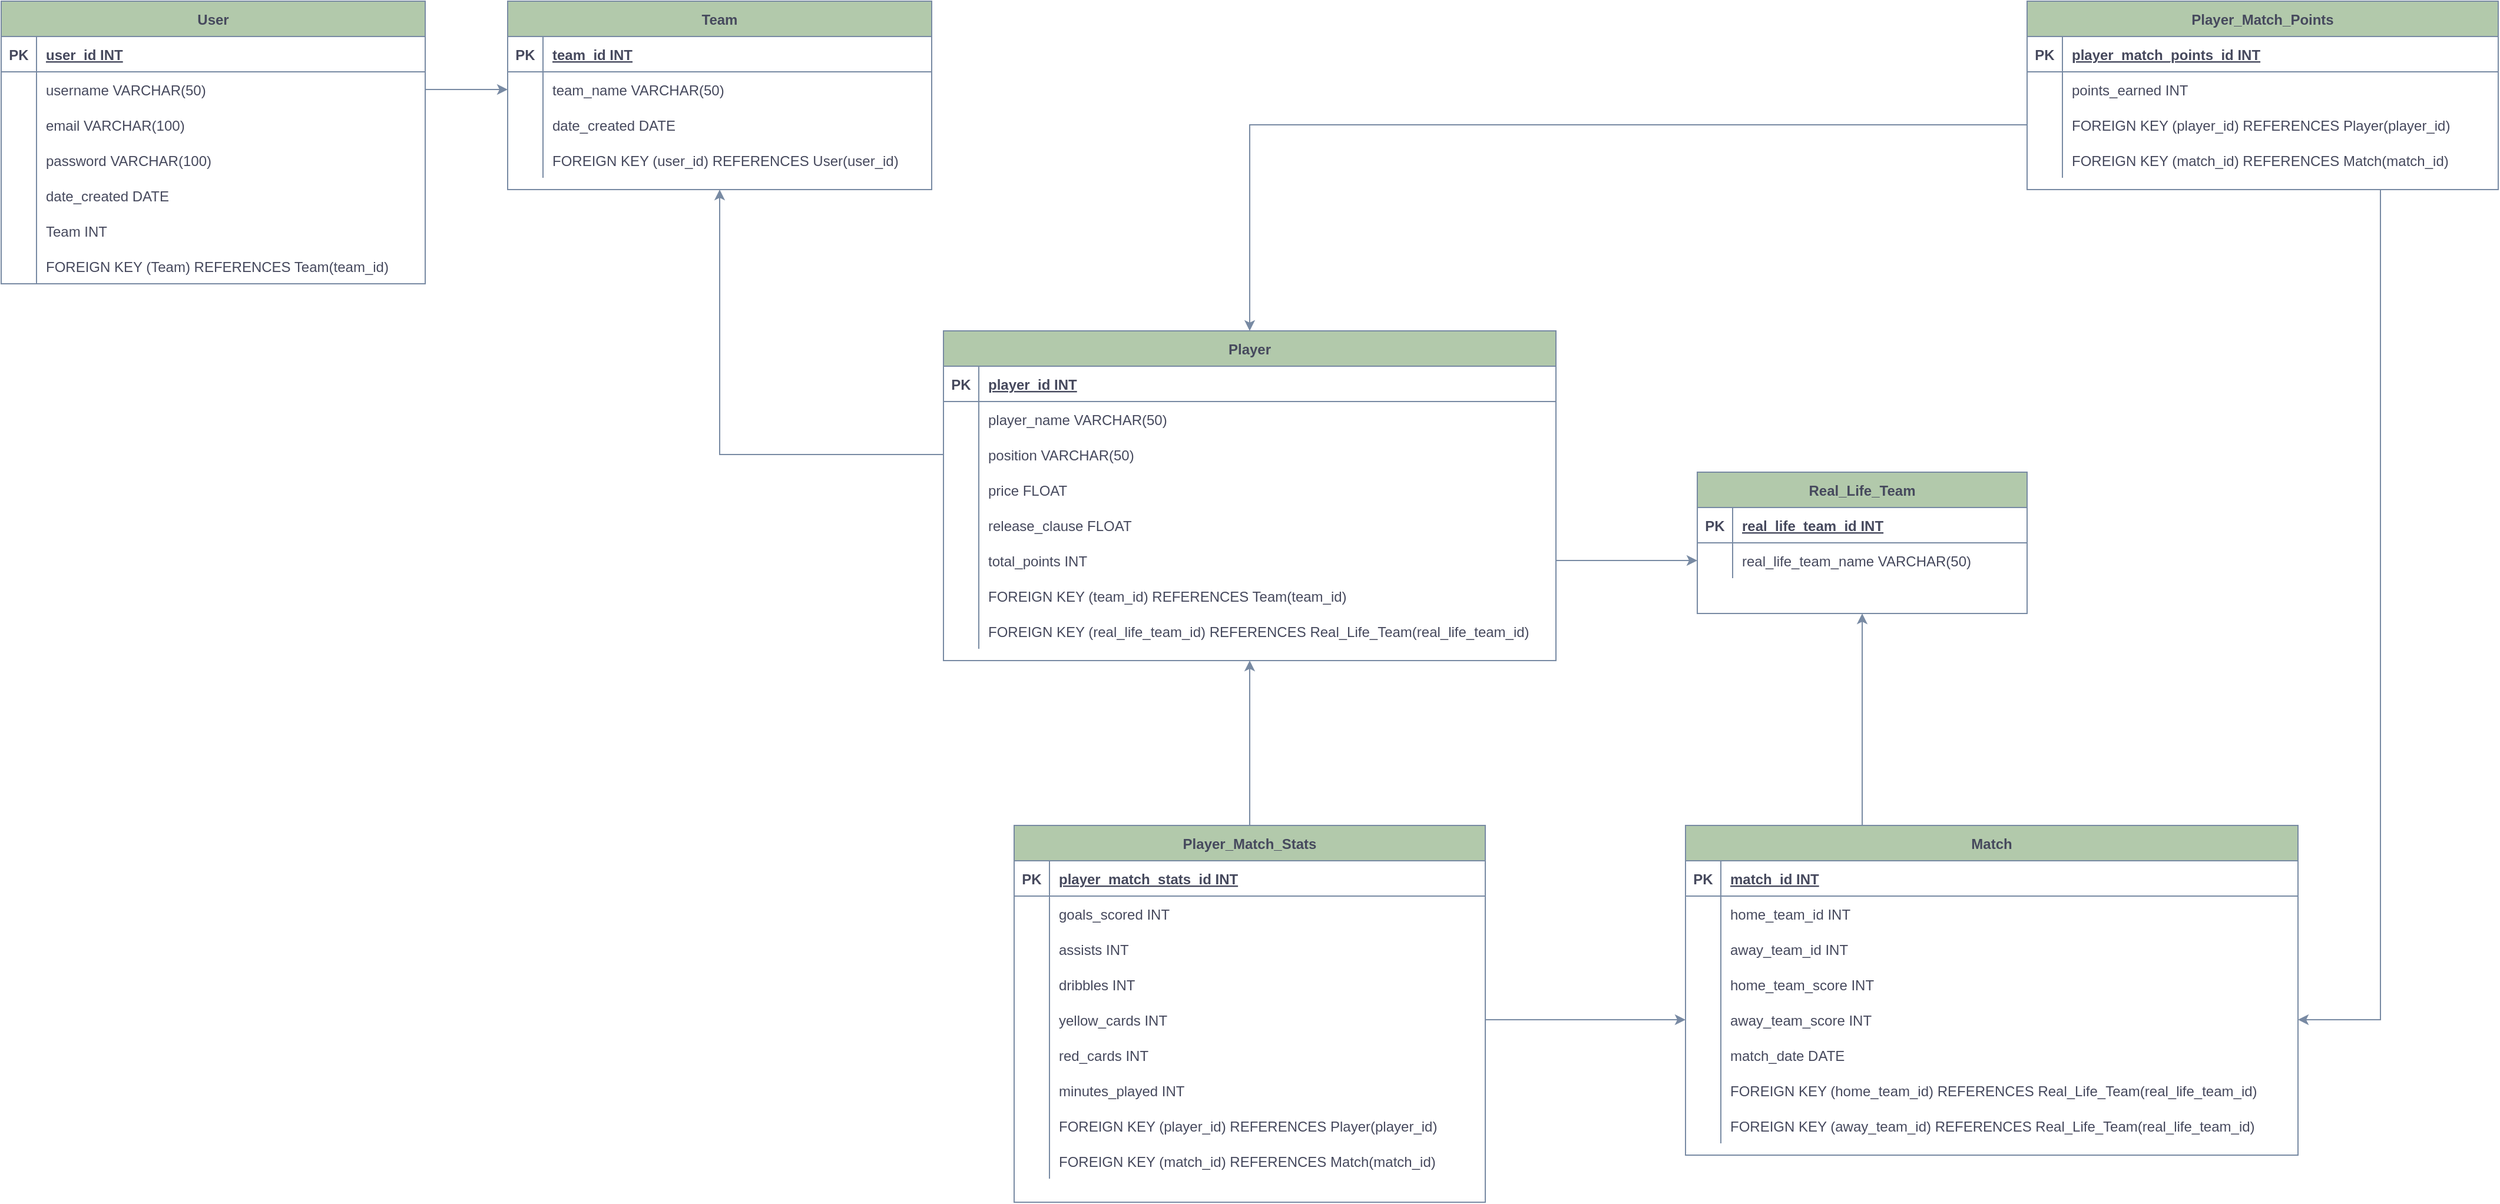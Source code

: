 <mxfile version="21.2.3" type="device">
  <diagram id="R2lEEEUBdFMjLlhIrx00" name="Page-1">
    <mxGraphModel dx="6187" dy="2387" grid="1" gridSize="10" guides="1" tooltips="1" connect="1" arrows="1" fold="1" page="1" pageScale="1" pageWidth="2500" pageHeight="1200" math="0" shadow="0" extFonts="Permanent Marker^https://fonts.googleapis.com/css?family=Permanent+Marker">
      <root>
        <mxCell id="0" />
        <mxCell id="1" parent="0" />
        <mxCell id="UjLsBfYunl3v5K6iACO2-1" value="User" style="shape=table;startSize=30;container=1;collapsible=1;childLayout=tableLayout;fixedRows=1;rowLines=0;fontStyle=1;align=center;resizeLast=1;labelBackgroundColor=none;fillColor=#B2C9AB;strokeColor=#788AA3;fontColor=#46495D;" vertex="1" parent="1">
          <mxGeometry x="-2440" y="80" width="360" height="240" as="geometry" />
        </mxCell>
        <mxCell id="UjLsBfYunl3v5K6iACO2-2" value="" style="shape=tableRow;horizontal=0;startSize=0;swimlaneHead=0;swimlaneBody=0;fillColor=none;collapsible=0;dropTarget=0;points=[[0,0.5],[1,0.5]];portConstraint=eastwest;strokeColor=#788AA3;top=0;left=0;right=0;bottom=1;labelBackgroundColor=none;fontColor=#46495D;" vertex="1" parent="UjLsBfYunl3v5K6iACO2-1">
          <mxGeometry y="30" width="360" height="30" as="geometry" />
        </mxCell>
        <mxCell id="UjLsBfYunl3v5K6iACO2-3" value="PK" style="shape=partialRectangle;overflow=hidden;connectable=0;fillColor=none;strokeColor=#788AA3;top=0;left=0;bottom=0;right=0;fontStyle=1;labelBackgroundColor=none;fontColor=#46495D;" vertex="1" parent="UjLsBfYunl3v5K6iACO2-2">
          <mxGeometry width="30" height="30" as="geometry">
            <mxRectangle width="30" height="30" as="alternateBounds" />
          </mxGeometry>
        </mxCell>
        <mxCell id="UjLsBfYunl3v5K6iACO2-4" value="user_id INT " style="shape=partialRectangle;overflow=hidden;connectable=0;fillColor=none;align=left;strokeColor=#788AA3;top=0;left=0;bottom=0;right=0;spacingLeft=6;fontStyle=5;labelBackgroundColor=none;fontColor=#46495D;" vertex="1" parent="UjLsBfYunl3v5K6iACO2-2">
          <mxGeometry x="30" width="330" height="30" as="geometry">
            <mxRectangle width="330" height="30" as="alternateBounds" />
          </mxGeometry>
        </mxCell>
        <mxCell id="UjLsBfYunl3v5K6iACO2-5" value="" style="shape=tableRow;horizontal=0;startSize=0;swimlaneHead=0;swimlaneBody=0;fillColor=none;collapsible=0;dropTarget=0;points=[[0,0.5],[1,0.5]];portConstraint=eastwest;strokeColor=#788AA3;top=0;left=0;right=0;bottom=0;labelBackgroundColor=none;fontColor=#46495D;" vertex="1" parent="UjLsBfYunl3v5K6iACO2-1">
          <mxGeometry y="60" width="360" height="30" as="geometry" />
        </mxCell>
        <mxCell id="UjLsBfYunl3v5K6iACO2-6" value="" style="shape=partialRectangle;overflow=hidden;connectable=0;fillColor=none;strokeColor=#788AA3;top=0;left=0;bottom=0;right=0;labelBackgroundColor=none;fontColor=#46495D;" vertex="1" parent="UjLsBfYunl3v5K6iACO2-5">
          <mxGeometry width="30" height="30" as="geometry">
            <mxRectangle width="30" height="30" as="alternateBounds" />
          </mxGeometry>
        </mxCell>
        <mxCell id="UjLsBfYunl3v5K6iACO2-7" value="username VARCHAR(50)" style="shape=partialRectangle;overflow=hidden;connectable=0;fillColor=none;align=left;strokeColor=#788AA3;top=0;left=0;bottom=0;right=0;spacingLeft=6;labelBackgroundColor=none;fontColor=#46495D;" vertex="1" parent="UjLsBfYunl3v5K6iACO2-5">
          <mxGeometry x="30" width="330" height="30" as="geometry">
            <mxRectangle width="330" height="30" as="alternateBounds" />
          </mxGeometry>
        </mxCell>
        <mxCell id="UjLsBfYunl3v5K6iACO2-8" value="" style="shape=tableRow;horizontal=0;startSize=0;swimlaneHead=0;swimlaneBody=0;fillColor=none;collapsible=0;dropTarget=0;points=[[0,0.5],[1,0.5]];portConstraint=eastwest;strokeColor=#788AA3;top=0;left=0;right=0;bottom=0;labelBackgroundColor=none;fontColor=#46495D;" vertex="1" parent="UjLsBfYunl3v5K6iACO2-1">
          <mxGeometry y="90" width="360" height="30" as="geometry" />
        </mxCell>
        <mxCell id="UjLsBfYunl3v5K6iACO2-9" value="" style="shape=partialRectangle;overflow=hidden;connectable=0;fillColor=none;strokeColor=#788AA3;top=0;left=0;bottom=0;right=0;labelBackgroundColor=none;fontColor=#46495D;" vertex="1" parent="UjLsBfYunl3v5K6iACO2-8">
          <mxGeometry width="30" height="30" as="geometry">
            <mxRectangle width="30" height="30" as="alternateBounds" />
          </mxGeometry>
        </mxCell>
        <mxCell id="UjLsBfYunl3v5K6iACO2-10" value="email VARCHAR(100)" style="shape=partialRectangle;overflow=hidden;connectable=0;fillColor=none;align=left;strokeColor=#788AA3;top=0;left=0;bottom=0;right=0;spacingLeft=6;labelBackgroundColor=none;fontColor=#46495D;" vertex="1" parent="UjLsBfYunl3v5K6iACO2-8">
          <mxGeometry x="30" width="330" height="30" as="geometry">
            <mxRectangle width="330" height="30" as="alternateBounds" />
          </mxGeometry>
        </mxCell>
        <mxCell id="UjLsBfYunl3v5K6iACO2-11" value="" style="shape=tableRow;horizontal=0;startSize=0;swimlaneHead=0;swimlaneBody=0;fillColor=none;collapsible=0;dropTarget=0;points=[[0,0.5],[1,0.5]];portConstraint=eastwest;strokeColor=#788AA3;top=0;left=0;right=0;bottom=0;labelBackgroundColor=none;fontColor=#46495D;" vertex="1" parent="UjLsBfYunl3v5K6iACO2-1">
          <mxGeometry y="120" width="360" height="30" as="geometry" />
        </mxCell>
        <mxCell id="UjLsBfYunl3v5K6iACO2-12" value="" style="shape=partialRectangle;overflow=hidden;connectable=0;fillColor=none;strokeColor=#788AA3;top=0;left=0;bottom=0;right=0;labelBackgroundColor=none;fontColor=#46495D;" vertex="1" parent="UjLsBfYunl3v5K6iACO2-11">
          <mxGeometry width="30" height="30" as="geometry">
            <mxRectangle width="30" height="30" as="alternateBounds" />
          </mxGeometry>
        </mxCell>
        <mxCell id="UjLsBfYunl3v5K6iACO2-13" value="password VARCHAR(100)" style="shape=partialRectangle;overflow=hidden;connectable=0;fillColor=none;align=left;strokeColor=#788AA3;top=0;left=0;bottom=0;right=0;spacingLeft=6;labelBackgroundColor=none;fontColor=#46495D;" vertex="1" parent="UjLsBfYunl3v5K6iACO2-11">
          <mxGeometry x="30" width="330" height="30" as="geometry">
            <mxRectangle width="330" height="30" as="alternateBounds" />
          </mxGeometry>
        </mxCell>
        <mxCell id="UjLsBfYunl3v5K6iACO2-14" value="" style="shape=tableRow;horizontal=0;startSize=0;swimlaneHead=0;swimlaneBody=0;fillColor=none;collapsible=0;dropTarget=0;points=[[0,0.5],[1,0.5]];portConstraint=eastwest;strokeColor=#788AA3;top=0;left=0;right=0;bottom=0;labelBackgroundColor=none;fontColor=#46495D;" vertex="1" parent="UjLsBfYunl3v5K6iACO2-1">
          <mxGeometry y="150" width="360" height="30" as="geometry" />
        </mxCell>
        <mxCell id="UjLsBfYunl3v5K6iACO2-15" value="" style="shape=partialRectangle;overflow=hidden;connectable=0;fillColor=none;strokeColor=#788AA3;top=0;left=0;bottom=0;right=0;labelBackgroundColor=none;fontColor=#46495D;" vertex="1" parent="UjLsBfYunl3v5K6iACO2-14">
          <mxGeometry width="30" height="30" as="geometry">
            <mxRectangle width="30" height="30" as="alternateBounds" />
          </mxGeometry>
        </mxCell>
        <mxCell id="UjLsBfYunl3v5K6iACO2-16" value="date_created DATE" style="shape=partialRectangle;overflow=hidden;connectable=0;fillColor=none;align=left;strokeColor=#788AA3;top=0;left=0;bottom=0;right=0;spacingLeft=6;labelBackgroundColor=none;fontColor=#46495D;" vertex="1" parent="UjLsBfYunl3v5K6iACO2-14">
          <mxGeometry x="30" width="330" height="30" as="geometry">
            <mxRectangle width="330" height="30" as="alternateBounds" />
          </mxGeometry>
        </mxCell>
        <mxCell id="UjLsBfYunl3v5K6iACO2-17" value="" style="shape=tableRow;horizontal=0;startSize=0;swimlaneHead=0;swimlaneBody=0;fillColor=none;collapsible=0;dropTarget=0;points=[[0,0.5],[1,0.5]];portConstraint=eastwest;strokeColor=#788AA3;top=0;left=0;right=0;bottom=0;labelBackgroundColor=none;fontColor=#46495D;" vertex="1" parent="UjLsBfYunl3v5K6iACO2-1">
          <mxGeometry y="180" width="360" height="30" as="geometry" />
        </mxCell>
        <mxCell id="UjLsBfYunl3v5K6iACO2-18" value="" style="shape=partialRectangle;overflow=hidden;connectable=0;fillColor=none;strokeColor=#788AA3;top=0;left=0;bottom=0;right=0;labelBackgroundColor=none;fontColor=#46495D;" vertex="1" parent="UjLsBfYunl3v5K6iACO2-17">
          <mxGeometry width="30" height="30" as="geometry">
            <mxRectangle width="30" height="30" as="alternateBounds" />
          </mxGeometry>
        </mxCell>
        <mxCell id="UjLsBfYunl3v5K6iACO2-19" value="Team INT" style="shape=partialRectangle;overflow=hidden;connectable=0;fillColor=none;align=left;strokeColor=#788AA3;top=0;left=0;bottom=0;right=0;spacingLeft=6;labelBackgroundColor=none;fontColor=#46495D;" vertex="1" parent="UjLsBfYunl3v5K6iACO2-17">
          <mxGeometry x="30" width="330" height="30" as="geometry">
            <mxRectangle width="330" height="30" as="alternateBounds" />
          </mxGeometry>
        </mxCell>
        <mxCell id="UjLsBfYunl3v5K6iACO2-20" value="" style="shape=tableRow;horizontal=0;startSize=0;swimlaneHead=0;swimlaneBody=0;fillColor=none;collapsible=0;dropTarget=0;points=[[0,0.5],[1,0.5]];portConstraint=eastwest;strokeColor=#788AA3;top=0;left=0;right=0;bottom=0;labelBackgroundColor=none;fontColor=#46495D;" vertex="1" parent="UjLsBfYunl3v5K6iACO2-1">
          <mxGeometry y="210" width="360" height="30" as="geometry" />
        </mxCell>
        <mxCell id="UjLsBfYunl3v5K6iACO2-21" value="" style="shape=partialRectangle;overflow=hidden;connectable=0;fillColor=none;strokeColor=#788AA3;top=0;left=0;bottom=0;right=0;labelBackgroundColor=none;fontColor=#46495D;" vertex="1" parent="UjLsBfYunl3v5K6iACO2-20">
          <mxGeometry width="30" height="30" as="geometry">
            <mxRectangle width="30" height="30" as="alternateBounds" />
          </mxGeometry>
        </mxCell>
        <mxCell id="UjLsBfYunl3v5K6iACO2-22" value="FOREIGN KEY (Team) REFERENCES Team(team_id)" style="shape=partialRectangle;overflow=hidden;connectable=0;fillColor=none;align=left;strokeColor=#788AA3;top=0;left=0;bottom=0;right=0;spacingLeft=6;labelBackgroundColor=none;fontColor=#46495D;" vertex="1" parent="UjLsBfYunl3v5K6iACO2-20">
          <mxGeometry x="30" width="330" height="30" as="geometry">
            <mxRectangle width="330" height="30" as="alternateBounds" />
          </mxGeometry>
        </mxCell>
        <mxCell id="UjLsBfYunl3v5K6iACO2-23" value="Team" style="shape=table;startSize=30;container=1;collapsible=1;childLayout=tableLayout;fixedRows=1;rowLines=0;fontStyle=1;align=center;resizeLast=1;labelBackgroundColor=none;fillColor=#B2C9AB;strokeColor=#788AA3;fontColor=#46495D;" vertex="1" parent="1">
          <mxGeometry x="-2010" y="80" width="360" height="160" as="geometry" />
        </mxCell>
        <mxCell id="UjLsBfYunl3v5K6iACO2-27" value="" style="shape=tableRow;horizontal=0;startSize=0;swimlaneHead=0;swimlaneBody=0;fillColor=none;collapsible=0;dropTarget=0;points=[[0,0.5],[1,0.5]];portConstraint=eastwest;strokeColor=#788AA3;top=0;left=0;right=0;bottom=1;labelBackgroundColor=none;fontColor=#46495D;" vertex="1" parent="UjLsBfYunl3v5K6iACO2-23">
          <mxGeometry y="30" width="360" height="30" as="geometry" />
        </mxCell>
        <mxCell id="UjLsBfYunl3v5K6iACO2-28" value="PK" style="shape=partialRectangle;overflow=hidden;connectable=0;fillColor=none;strokeColor=#788AA3;top=0;left=0;bottom=0;right=0;fontStyle=1;labelBackgroundColor=none;fontColor=#46495D;" vertex="1" parent="UjLsBfYunl3v5K6iACO2-27">
          <mxGeometry width="30" height="30" as="geometry">
            <mxRectangle width="30" height="30" as="alternateBounds" />
          </mxGeometry>
        </mxCell>
        <mxCell id="UjLsBfYunl3v5K6iACO2-29" value="team_id INT " style="shape=partialRectangle;overflow=hidden;connectable=0;fillColor=none;align=left;strokeColor=#788AA3;top=0;left=0;bottom=0;right=0;spacingLeft=6;fontStyle=5;labelBackgroundColor=none;fontColor=#46495D;" vertex="1" parent="UjLsBfYunl3v5K6iACO2-27">
          <mxGeometry x="30" width="330" height="30" as="geometry">
            <mxRectangle width="330" height="30" as="alternateBounds" />
          </mxGeometry>
        </mxCell>
        <mxCell id="UjLsBfYunl3v5K6iACO2-30" value="" style="shape=tableRow;horizontal=0;startSize=0;swimlaneHead=0;swimlaneBody=0;fillColor=none;collapsible=0;dropTarget=0;points=[[0,0.5],[1,0.5]];portConstraint=eastwest;strokeColor=#788AA3;top=0;left=0;right=0;bottom=0;labelBackgroundColor=none;fontColor=#46495D;" vertex="1" parent="UjLsBfYunl3v5K6iACO2-23">
          <mxGeometry y="60" width="360" height="30" as="geometry" />
        </mxCell>
        <mxCell id="UjLsBfYunl3v5K6iACO2-31" value="" style="shape=partialRectangle;overflow=hidden;connectable=0;fillColor=none;strokeColor=#788AA3;top=0;left=0;bottom=0;right=0;labelBackgroundColor=none;fontColor=#46495D;" vertex="1" parent="UjLsBfYunl3v5K6iACO2-30">
          <mxGeometry width="30" height="30" as="geometry">
            <mxRectangle width="30" height="30" as="alternateBounds" />
          </mxGeometry>
        </mxCell>
        <mxCell id="UjLsBfYunl3v5K6iACO2-32" value="team_name VARCHAR(50)" style="shape=partialRectangle;overflow=hidden;connectable=0;fillColor=none;align=left;strokeColor=#788AA3;top=0;left=0;bottom=0;right=0;spacingLeft=6;labelBackgroundColor=none;fontColor=#46495D;" vertex="1" parent="UjLsBfYunl3v5K6iACO2-30">
          <mxGeometry x="30" width="330" height="30" as="geometry">
            <mxRectangle width="330" height="30" as="alternateBounds" />
          </mxGeometry>
        </mxCell>
        <mxCell id="UjLsBfYunl3v5K6iACO2-33" value="" style="shape=tableRow;horizontal=0;startSize=0;swimlaneHead=0;swimlaneBody=0;fillColor=none;collapsible=0;dropTarget=0;points=[[0,0.5],[1,0.5]];portConstraint=eastwest;strokeColor=#788AA3;top=0;left=0;right=0;bottom=0;labelBackgroundColor=none;fontColor=#46495D;" vertex="1" parent="UjLsBfYunl3v5K6iACO2-23">
          <mxGeometry y="90" width="360" height="30" as="geometry" />
        </mxCell>
        <mxCell id="UjLsBfYunl3v5K6iACO2-34" value="" style="shape=partialRectangle;overflow=hidden;connectable=0;fillColor=none;strokeColor=#788AA3;top=0;left=0;bottom=0;right=0;labelBackgroundColor=none;fontColor=#46495D;" vertex="1" parent="UjLsBfYunl3v5K6iACO2-33">
          <mxGeometry width="30" height="30" as="geometry">
            <mxRectangle width="30" height="30" as="alternateBounds" />
          </mxGeometry>
        </mxCell>
        <mxCell id="UjLsBfYunl3v5K6iACO2-35" value="date_created DATE" style="shape=partialRectangle;overflow=hidden;connectable=0;fillColor=none;align=left;strokeColor=#788AA3;top=0;left=0;bottom=0;right=0;spacingLeft=6;labelBackgroundColor=none;fontColor=#46495D;" vertex="1" parent="UjLsBfYunl3v5K6iACO2-33">
          <mxGeometry x="30" width="330" height="30" as="geometry">
            <mxRectangle width="330" height="30" as="alternateBounds" />
          </mxGeometry>
        </mxCell>
        <mxCell id="UjLsBfYunl3v5K6iACO2-36" value="" style="shape=tableRow;horizontal=0;startSize=0;swimlaneHead=0;swimlaneBody=0;fillColor=none;collapsible=0;dropTarget=0;points=[[0,0.5],[1,0.5]];portConstraint=eastwest;strokeColor=#788AA3;top=0;left=0;right=0;bottom=0;labelBackgroundColor=none;fontColor=#46495D;" vertex="1" parent="UjLsBfYunl3v5K6iACO2-23">
          <mxGeometry y="120" width="360" height="30" as="geometry" />
        </mxCell>
        <mxCell id="UjLsBfYunl3v5K6iACO2-37" value="" style="shape=partialRectangle;overflow=hidden;connectable=0;fillColor=none;strokeColor=#788AA3;top=0;left=0;bottom=0;right=0;labelBackgroundColor=none;fontColor=#46495D;" vertex="1" parent="UjLsBfYunl3v5K6iACO2-36">
          <mxGeometry width="30" height="30" as="geometry">
            <mxRectangle width="30" height="30" as="alternateBounds" />
          </mxGeometry>
        </mxCell>
        <mxCell id="UjLsBfYunl3v5K6iACO2-38" value="FOREIGN KEY (user_id) REFERENCES User(user_id)" style="shape=partialRectangle;overflow=hidden;connectable=0;fillColor=none;align=left;strokeColor=#788AA3;top=0;left=0;bottom=0;right=0;spacingLeft=6;labelBackgroundColor=none;fontColor=#46495D;" vertex="1" parent="UjLsBfYunl3v5K6iACO2-36">
          <mxGeometry x="30" width="330" height="30" as="geometry">
            <mxRectangle width="330" height="30" as="alternateBounds" />
          </mxGeometry>
        </mxCell>
        <mxCell id="UjLsBfYunl3v5K6iACO2-39" value="Player" style="shape=table;startSize=30;container=1;collapsible=1;childLayout=tableLayout;fixedRows=1;rowLines=0;fontStyle=1;align=center;resizeLast=1;labelBackgroundColor=none;fillColor=#B2C9AB;strokeColor=#788AA3;fontColor=#46495D;" vertex="1" parent="1">
          <mxGeometry x="-1640" y="360" width="520" height="280" as="geometry" />
        </mxCell>
        <mxCell id="UjLsBfYunl3v5K6iACO2-46" value="" style="shape=tableRow;horizontal=0;startSize=0;swimlaneHead=0;swimlaneBody=0;fillColor=none;collapsible=0;dropTarget=0;points=[[0,0.5],[1,0.5]];portConstraint=eastwest;strokeColor=#788AA3;top=0;left=0;right=0;bottom=1;labelBackgroundColor=none;fontColor=#46495D;" vertex="1" parent="UjLsBfYunl3v5K6iACO2-39">
          <mxGeometry y="30" width="520" height="30" as="geometry" />
        </mxCell>
        <mxCell id="UjLsBfYunl3v5K6iACO2-47" value="PK" style="shape=partialRectangle;overflow=hidden;connectable=0;fillColor=none;strokeColor=#788AA3;top=0;left=0;bottom=0;right=0;fontStyle=1;labelBackgroundColor=none;fontColor=#46495D;" vertex="1" parent="UjLsBfYunl3v5K6iACO2-46">
          <mxGeometry width="30" height="30" as="geometry">
            <mxRectangle width="30" height="30" as="alternateBounds" />
          </mxGeometry>
        </mxCell>
        <mxCell id="UjLsBfYunl3v5K6iACO2-48" value="player_id INT " style="shape=partialRectangle;overflow=hidden;connectable=0;fillColor=none;align=left;strokeColor=#788AA3;top=0;left=0;bottom=0;right=0;spacingLeft=6;fontStyle=5;labelBackgroundColor=none;fontColor=#46495D;" vertex="1" parent="UjLsBfYunl3v5K6iACO2-46">
          <mxGeometry x="30" width="490" height="30" as="geometry">
            <mxRectangle width="490" height="30" as="alternateBounds" />
          </mxGeometry>
        </mxCell>
        <mxCell id="UjLsBfYunl3v5K6iACO2-49" value="" style="shape=tableRow;horizontal=0;startSize=0;swimlaneHead=0;swimlaneBody=0;fillColor=none;collapsible=0;dropTarget=0;points=[[0,0.5],[1,0.5]];portConstraint=eastwest;strokeColor=#788AA3;top=0;left=0;right=0;bottom=0;labelBackgroundColor=none;fontColor=#46495D;" vertex="1" parent="UjLsBfYunl3v5K6iACO2-39">
          <mxGeometry y="60" width="520" height="30" as="geometry" />
        </mxCell>
        <mxCell id="UjLsBfYunl3v5K6iACO2-50" value="" style="shape=partialRectangle;overflow=hidden;connectable=0;fillColor=none;strokeColor=#788AA3;top=0;left=0;bottom=0;right=0;labelBackgroundColor=none;fontColor=#46495D;" vertex="1" parent="UjLsBfYunl3v5K6iACO2-49">
          <mxGeometry width="30" height="30" as="geometry">
            <mxRectangle width="30" height="30" as="alternateBounds" />
          </mxGeometry>
        </mxCell>
        <mxCell id="UjLsBfYunl3v5K6iACO2-51" value="player_name VARCHAR(50)" style="shape=partialRectangle;overflow=hidden;connectable=0;fillColor=none;align=left;strokeColor=#788AA3;top=0;left=0;bottom=0;right=0;spacingLeft=6;labelBackgroundColor=none;fontColor=#46495D;" vertex="1" parent="UjLsBfYunl3v5K6iACO2-49">
          <mxGeometry x="30" width="490" height="30" as="geometry">
            <mxRectangle width="490" height="30" as="alternateBounds" />
          </mxGeometry>
        </mxCell>
        <mxCell id="UjLsBfYunl3v5K6iACO2-52" value="" style="shape=tableRow;horizontal=0;startSize=0;swimlaneHead=0;swimlaneBody=0;fillColor=none;collapsible=0;dropTarget=0;points=[[0,0.5],[1,0.5]];portConstraint=eastwest;strokeColor=#788AA3;top=0;left=0;right=0;bottom=0;labelBackgroundColor=none;fontColor=#46495D;" vertex="1" parent="UjLsBfYunl3v5K6iACO2-39">
          <mxGeometry y="90" width="520" height="30" as="geometry" />
        </mxCell>
        <mxCell id="UjLsBfYunl3v5K6iACO2-53" value="" style="shape=partialRectangle;overflow=hidden;connectable=0;fillColor=none;strokeColor=#788AA3;top=0;left=0;bottom=0;right=0;labelBackgroundColor=none;fontColor=#46495D;" vertex="1" parent="UjLsBfYunl3v5K6iACO2-52">
          <mxGeometry width="30" height="30" as="geometry">
            <mxRectangle width="30" height="30" as="alternateBounds" />
          </mxGeometry>
        </mxCell>
        <mxCell id="UjLsBfYunl3v5K6iACO2-54" value="position VARCHAR(50)" style="shape=partialRectangle;overflow=hidden;connectable=0;fillColor=none;align=left;strokeColor=#788AA3;top=0;left=0;bottom=0;right=0;spacingLeft=6;labelBackgroundColor=none;fontColor=#46495D;" vertex="1" parent="UjLsBfYunl3v5K6iACO2-52">
          <mxGeometry x="30" width="490" height="30" as="geometry">
            <mxRectangle width="490" height="30" as="alternateBounds" />
          </mxGeometry>
        </mxCell>
        <mxCell id="UjLsBfYunl3v5K6iACO2-55" value="" style="shape=tableRow;horizontal=0;startSize=0;swimlaneHead=0;swimlaneBody=0;fillColor=none;collapsible=0;dropTarget=0;points=[[0,0.5],[1,0.5]];portConstraint=eastwest;strokeColor=#788AA3;top=0;left=0;right=0;bottom=0;labelBackgroundColor=none;fontColor=#46495D;" vertex="1" parent="UjLsBfYunl3v5K6iACO2-39">
          <mxGeometry y="120" width="520" height="30" as="geometry" />
        </mxCell>
        <mxCell id="UjLsBfYunl3v5K6iACO2-56" value="" style="shape=partialRectangle;overflow=hidden;connectable=0;fillColor=none;strokeColor=#788AA3;top=0;left=0;bottom=0;right=0;labelBackgroundColor=none;fontColor=#46495D;" vertex="1" parent="UjLsBfYunl3v5K6iACO2-55">
          <mxGeometry width="30" height="30" as="geometry">
            <mxRectangle width="30" height="30" as="alternateBounds" />
          </mxGeometry>
        </mxCell>
        <mxCell id="UjLsBfYunl3v5K6iACO2-57" value="price FLOAT" style="shape=partialRectangle;overflow=hidden;connectable=0;fillColor=none;align=left;strokeColor=#788AA3;top=0;left=0;bottom=0;right=0;spacingLeft=6;labelBackgroundColor=none;fontColor=#46495D;" vertex="1" parent="UjLsBfYunl3v5K6iACO2-55">
          <mxGeometry x="30" width="490" height="30" as="geometry">
            <mxRectangle width="490" height="30" as="alternateBounds" />
          </mxGeometry>
        </mxCell>
        <mxCell id="UjLsBfYunl3v5K6iACO2-58" value="" style="shape=tableRow;horizontal=0;startSize=0;swimlaneHead=0;swimlaneBody=0;fillColor=none;collapsible=0;dropTarget=0;points=[[0,0.5],[1,0.5]];portConstraint=eastwest;strokeColor=#788AA3;top=0;left=0;right=0;bottom=0;labelBackgroundColor=none;fontColor=#46495D;" vertex="1" parent="UjLsBfYunl3v5K6iACO2-39">
          <mxGeometry y="150" width="520" height="30" as="geometry" />
        </mxCell>
        <mxCell id="UjLsBfYunl3v5K6iACO2-59" value="" style="shape=partialRectangle;overflow=hidden;connectable=0;fillColor=none;strokeColor=#788AA3;top=0;left=0;bottom=0;right=0;labelBackgroundColor=none;fontColor=#46495D;" vertex="1" parent="UjLsBfYunl3v5K6iACO2-58">
          <mxGeometry width="30" height="30" as="geometry">
            <mxRectangle width="30" height="30" as="alternateBounds" />
          </mxGeometry>
        </mxCell>
        <mxCell id="UjLsBfYunl3v5K6iACO2-60" value="release_clause FLOAT" style="shape=partialRectangle;overflow=hidden;connectable=0;fillColor=none;align=left;strokeColor=#788AA3;top=0;left=0;bottom=0;right=0;spacingLeft=6;labelBackgroundColor=none;fontColor=#46495D;" vertex="1" parent="UjLsBfYunl3v5K6iACO2-58">
          <mxGeometry x="30" width="490" height="30" as="geometry">
            <mxRectangle width="490" height="30" as="alternateBounds" />
          </mxGeometry>
        </mxCell>
        <mxCell id="UjLsBfYunl3v5K6iACO2-61" value="" style="shape=tableRow;horizontal=0;startSize=0;swimlaneHead=0;swimlaneBody=0;fillColor=none;collapsible=0;dropTarget=0;points=[[0,0.5],[1,0.5]];portConstraint=eastwest;strokeColor=#788AA3;top=0;left=0;right=0;bottom=0;labelBackgroundColor=none;fontColor=#46495D;" vertex="1" parent="UjLsBfYunl3v5K6iACO2-39">
          <mxGeometry y="180" width="520" height="30" as="geometry" />
        </mxCell>
        <mxCell id="UjLsBfYunl3v5K6iACO2-62" value="" style="shape=partialRectangle;overflow=hidden;connectable=0;fillColor=none;strokeColor=#788AA3;top=0;left=0;bottom=0;right=0;labelBackgroundColor=none;fontColor=#46495D;" vertex="1" parent="UjLsBfYunl3v5K6iACO2-61">
          <mxGeometry width="30" height="30" as="geometry">
            <mxRectangle width="30" height="30" as="alternateBounds" />
          </mxGeometry>
        </mxCell>
        <mxCell id="UjLsBfYunl3v5K6iACO2-63" value="total_points INT" style="shape=partialRectangle;overflow=hidden;connectable=0;fillColor=none;align=left;strokeColor=#788AA3;top=0;left=0;bottom=0;right=0;spacingLeft=6;labelBackgroundColor=none;fontColor=#46495D;" vertex="1" parent="UjLsBfYunl3v5K6iACO2-61">
          <mxGeometry x="30" width="490" height="30" as="geometry">
            <mxRectangle width="490" height="30" as="alternateBounds" />
          </mxGeometry>
        </mxCell>
        <mxCell id="UjLsBfYunl3v5K6iACO2-64" value="" style="shape=tableRow;horizontal=0;startSize=0;swimlaneHead=0;swimlaneBody=0;fillColor=none;collapsible=0;dropTarget=0;points=[[0,0.5],[1,0.5]];portConstraint=eastwest;strokeColor=#788AA3;top=0;left=0;right=0;bottom=0;labelBackgroundColor=none;fontColor=#46495D;" vertex="1" parent="UjLsBfYunl3v5K6iACO2-39">
          <mxGeometry y="210" width="520" height="30" as="geometry" />
        </mxCell>
        <mxCell id="UjLsBfYunl3v5K6iACO2-65" value="" style="shape=partialRectangle;overflow=hidden;connectable=0;fillColor=none;strokeColor=#788AA3;top=0;left=0;bottom=0;right=0;labelBackgroundColor=none;fontColor=#46495D;" vertex="1" parent="UjLsBfYunl3v5K6iACO2-64">
          <mxGeometry width="30" height="30" as="geometry">
            <mxRectangle width="30" height="30" as="alternateBounds" />
          </mxGeometry>
        </mxCell>
        <mxCell id="UjLsBfYunl3v5K6iACO2-66" value="FOREIGN KEY (team_id) REFERENCES Team(team_id)" style="shape=partialRectangle;overflow=hidden;connectable=0;fillColor=none;align=left;strokeColor=#788AA3;top=0;left=0;bottom=0;right=0;spacingLeft=6;labelBackgroundColor=none;fontColor=#46495D;" vertex="1" parent="UjLsBfYunl3v5K6iACO2-64">
          <mxGeometry x="30" width="490" height="30" as="geometry">
            <mxRectangle width="490" height="30" as="alternateBounds" />
          </mxGeometry>
        </mxCell>
        <mxCell id="UjLsBfYunl3v5K6iACO2-67" value="" style="shape=tableRow;horizontal=0;startSize=0;swimlaneHead=0;swimlaneBody=0;fillColor=none;collapsible=0;dropTarget=0;points=[[0,0.5],[1,0.5]];portConstraint=eastwest;strokeColor=#788AA3;top=0;left=0;right=0;bottom=0;labelBackgroundColor=none;fontColor=#46495D;" vertex="1" parent="UjLsBfYunl3v5K6iACO2-39">
          <mxGeometry y="240" width="520" height="30" as="geometry" />
        </mxCell>
        <mxCell id="UjLsBfYunl3v5K6iACO2-68" value="" style="shape=partialRectangle;overflow=hidden;connectable=0;fillColor=none;strokeColor=#788AA3;top=0;left=0;bottom=0;right=0;labelBackgroundColor=none;fontColor=#46495D;" vertex="1" parent="UjLsBfYunl3v5K6iACO2-67">
          <mxGeometry width="30" height="30" as="geometry">
            <mxRectangle width="30" height="30" as="alternateBounds" />
          </mxGeometry>
        </mxCell>
        <mxCell id="UjLsBfYunl3v5K6iACO2-69" value="FOREIGN KEY (real_life_team_id) REFERENCES Real_Life_Team(real_life_team_id)" style="shape=partialRectangle;overflow=hidden;connectable=0;fillColor=none;align=left;strokeColor=#788AA3;top=0;left=0;bottom=0;right=0;spacingLeft=6;labelBackgroundColor=none;fontColor=#46495D;" vertex="1" parent="UjLsBfYunl3v5K6iACO2-67">
          <mxGeometry x="30" width="490" height="30" as="geometry">
            <mxRectangle width="490" height="30" as="alternateBounds" />
          </mxGeometry>
        </mxCell>
        <mxCell id="UjLsBfYunl3v5K6iACO2-204" style="edgeStyle=orthogonalEdgeStyle;rounded=0;orthogonalLoop=1;jettySize=auto;html=1;exitX=0.25;exitY=0;exitDx=0;exitDy=0;entryX=0.5;entryY=1;entryDx=0;entryDy=0;labelBackgroundColor=none;strokeColor=#788AA3;fontColor=default;" edge="1" parent="1" source="UjLsBfYunl3v5K6iACO2-70" target="UjLsBfYunl3v5K6iACO2-164">
          <mxGeometry relative="1" as="geometry">
            <Array as="points">
              <mxPoint x="-860" y="780" />
            </Array>
          </mxGeometry>
        </mxCell>
        <mxCell id="UjLsBfYunl3v5K6iACO2-70" value="Match" style="shape=table;startSize=30;container=1;collapsible=1;childLayout=tableLayout;fixedRows=1;rowLines=0;fontStyle=1;align=center;resizeLast=1;labelBackgroundColor=none;fillColor=#B2C9AB;strokeColor=#788AA3;fontColor=#46495D;" vertex="1" parent="1">
          <mxGeometry x="-1010" y="780" width="520" height="280" as="geometry" />
        </mxCell>
        <mxCell id="UjLsBfYunl3v5K6iACO2-71" value="" style="shape=tableRow;horizontal=0;startSize=0;swimlaneHead=0;swimlaneBody=0;fillColor=none;collapsible=0;dropTarget=0;points=[[0,0.5],[1,0.5]];portConstraint=eastwest;strokeColor=#788AA3;top=0;left=0;right=0;bottom=1;labelBackgroundColor=none;fontColor=#46495D;" vertex="1" parent="UjLsBfYunl3v5K6iACO2-70">
          <mxGeometry y="30" width="520" height="30" as="geometry" />
        </mxCell>
        <mxCell id="UjLsBfYunl3v5K6iACO2-72" value="PK" style="shape=partialRectangle;overflow=hidden;connectable=0;fillColor=none;strokeColor=#788AA3;top=0;left=0;bottom=0;right=0;fontStyle=1;labelBackgroundColor=none;fontColor=#46495D;" vertex="1" parent="UjLsBfYunl3v5K6iACO2-71">
          <mxGeometry width="30" height="30" as="geometry">
            <mxRectangle width="30" height="30" as="alternateBounds" />
          </mxGeometry>
        </mxCell>
        <mxCell id="UjLsBfYunl3v5K6iACO2-73" value="match_id INT " style="shape=partialRectangle;overflow=hidden;connectable=0;fillColor=none;align=left;strokeColor=#788AA3;top=0;left=0;bottom=0;right=0;spacingLeft=6;fontStyle=5;labelBackgroundColor=none;fontColor=#46495D;" vertex="1" parent="UjLsBfYunl3v5K6iACO2-71">
          <mxGeometry x="30" width="490" height="30" as="geometry">
            <mxRectangle width="490" height="30" as="alternateBounds" />
          </mxGeometry>
        </mxCell>
        <mxCell id="UjLsBfYunl3v5K6iACO2-74" value="" style="shape=tableRow;horizontal=0;startSize=0;swimlaneHead=0;swimlaneBody=0;fillColor=none;collapsible=0;dropTarget=0;points=[[0,0.5],[1,0.5]];portConstraint=eastwest;strokeColor=#788AA3;top=0;left=0;right=0;bottom=0;labelBackgroundColor=none;fontColor=#46495D;" vertex="1" parent="UjLsBfYunl3v5K6iACO2-70">
          <mxGeometry y="60" width="520" height="30" as="geometry" />
        </mxCell>
        <mxCell id="UjLsBfYunl3v5K6iACO2-75" value="" style="shape=partialRectangle;overflow=hidden;connectable=0;fillColor=none;strokeColor=#788AA3;top=0;left=0;bottom=0;right=0;labelBackgroundColor=none;fontColor=#46495D;" vertex="1" parent="UjLsBfYunl3v5K6iACO2-74">
          <mxGeometry width="30" height="30" as="geometry">
            <mxRectangle width="30" height="30" as="alternateBounds" />
          </mxGeometry>
        </mxCell>
        <mxCell id="UjLsBfYunl3v5K6iACO2-76" value="home_team_id INT" style="shape=partialRectangle;overflow=hidden;connectable=0;fillColor=none;align=left;strokeColor=#788AA3;top=0;left=0;bottom=0;right=0;spacingLeft=6;labelBackgroundColor=none;fontColor=#46495D;" vertex="1" parent="UjLsBfYunl3v5K6iACO2-74">
          <mxGeometry x="30" width="490" height="30" as="geometry">
            <mxRectangle width="490" height="30" as="alternateBounds" />
          </mxGeometry>
        </mxCell>
        <mxCell id="UjLsBfYunl3v5K6iACO2-77" value="" style="shape=tableRow;horizontal=0;startSize=0;swimlaneHead=0;swimlaneBody=0;fillColor=none;collapsible=0;dropTarget=0;points=[[0,0.5],[1,0.5]];portConstraint=eastwest;strokeColor=#788AA3;top=0;left=0;right=0;bottom=0;labelBackgroundColor=none;fontColor=#46495D;" vertex="1" parent="UjLsBfYunl3v5K6iACO2-70">
          <mxGeometry y="90" width="520" height="30" as="geometry" />
        </mxCell>
        <mxCell id="UjLsBfYunl3v5K6iACO2-78" value="" style="shape=partialRectangle;overflow=hidden;connectable=0;fillColor=none;strokeColor=#788AA3;top=0;left=0;bottom=0;right=0;labelBackgroundColor=none;fontColor=#46495D;" vertex="1" parent="UjLsBfYunl3v5K6iACO2-77">
          <mxGeometry width="30" height="30" as="geometry">
            <mxRectangle width="30" height="30" as="alternateBounds" />
          </mxGeometry>
        </mxCell>
        <mxCell id="UjLsBfYunl3v5K6iACO2-79" value="away_team_id INT" style="shape=partialRectangle;overflow=hidden;connectable=0;fillColor=none;align=left;strokeColor=#788AA3;top=0;left=0;bottom=0;right=0;spacingLeft=6;labelBackgroundColor=none;fontColor=#46495D;" vertex="1" parent="UjLsBfYunl3v5K6iACO2-77">
          <mxGeometry x="30" width="490" height="30" as="geometry">
            <mxRectangle width="490" height="30" as="alternateBounds" />
          </mxGeometry>
        </mxCell>
        <mxCell id="UjLsBfYunl3v5K6iACO2-80" value="" style="shape=tableRow;horizontal=0;startSize=0;swimlaneHead=0;swimlaneBody=0;fillColor=none;collapsible=0;dropTarget=0;points=[[0,0.5],[1,0.5]];portConstraint=eastwest;strokeColor=#788AA3;top=0;left=0;right=0;bottom=0;labelBackgroundColor=none;fontColor=#46495D;" vertex="1" parent="UjLsBfYunl3v5K6iACO2-70">
          <mxGeometry y="120" width="520" height="30" as="geometry" />
        </mxCell>
        <mxCell id="UjLsBfYunl3v5K6iACO2-81" value="" style="shape=partialRectangle;overflow=hidden;connectable=0;fillColor=none;strokeColor=#788AA3;top=0;left=0;bottom=0;right=0;labelBackgroundColor=none;fontColor=#46495D;" vertex="1" parent="UjLsBfYunl3v5K6iACO2-80">
          <mxGeometry width="30" height="30" as="geometry">
            <mxRectangle width="30" height="30" as="alternateBounds" />
          </mxGeometry>
        </mxCell>
        <mxCell id="UjLsBfYunl3v5K6iACO2-82" value="home_team_score INT" style="shape=partialRectangle;overflow=hidden;connectable=0;fillColor=none;align=left;strokeColor=#788AA3;top=0;left=0;bottom=0;right=0;spacingLeft=6;labelBackgroundColor=none;fontColor=#46495D;" vertex="1" parent="UjLsBfYunl3v5K6iACO2-80">
          <mxGeometry x="30" width="490" height="30" as="geometry">
            <mxRectangle width="490" height="30" as="alternateBounds" />
          </mxGeometry>
        </mxCell>
        <mxCell id="UjLsBfYunl3v5K6iACO2-83" value="" style="shape=tableRow;horizontal=0;startSize=0;swimlaneHead=0;swimlaneBody=0;fillColor=none;collapsible=0;dropTarget=0;points=[[0,0.5],[1,0.5]];portConstraint=eastwest;strokeColor=#788AA3;top=0;left=0;right=0;bottom=0;labelBackgroundColor=none;fontColor=#46495D;" vertex="1" parent="UjLsBfYunl3v5K6iACO2-70">
          <mxGeometry y="150" width="520" height="30" as="geometry" />
        </mxCell>
        <mxCell id="UjLsBfYunl3v5K6iACO2-84" value="" style="shape=partialRectangle;overflow=hidden;connectable=0;fillColor=none;strokeColor=#788AA3;top=0;left=0;bottom=0;right=0;labelBackgroundColor=none;fontColor=#46495D;" vertex="1" parent="UjLsBfYunl3v5K6iACO2-83">
          <mxGeometry width="30" height="30" as="geometry">
            <mxRectangle width="30" height="30" as="alternateBounds" />
          </mxGeometry>
        </mxCell>
        <mxCell id="UjLsBfYunl3v5K6iACO2-85" value="away_team_score INT" style="shape=partialRectangle;overflow=hidden;connectable=0;fillColor=none;align=left;strokeColor=#788AA3;top=0;left=0;bottom=0;right=0;spacingLeft=6;labelBackgroundColor=none;fontColor=#46495D;" vertex="1" parent="UjLsBfYunl3v5K6iACO2-83">
          <mxGeometry x="30" width="490" height="30" as="geometry">
            <mxRectangle width="490" height="30" as="alternateBounds" />
          </mxGeometry>
        </mxCell>
        <mxCell id="UjLsBfYunl3v5K6iACO2-86" value="" style="shape=tableRow;horizontal=0;startSize=0;swimlaneHead=0;swimlaneBody=0;fillColor=none;collapsible=0;dropTarget=0;points=[[0,0.5],[1,0.5]];portConstraint=eastwest;strokeColor=#788AA3;top=0;left=0;right=0;bottom=0;labelBackgroundColor=none;fontColor=#46495D;" vertex="1" parent="UjLsBfYunl3v5K6iACO2-70">
          <mxGeometry y="180" width="520" height="30" as="geometry" />
        </mxCell>
        <mxCell id="UjLsBfYunl3v5K6iACO2-87" value="" style="shape=partialRectangle;overflow=hidden;connectable=0;fillColor=none;strokeColor=#788AA3;top=0;left=0;bottom=0;right=0;labelBackgroundColor=none;fontColor=#46495D;" vertex="1" parent="UjLsBfYunl3v5K6iACO2-86">
          <mxGeometry width="30" height="30" as="geometry">
            <mxRectangle width="30" height="30" as="alternateBounds" />
          </mxGeometry>
        </mxCell>
        <mxCell id="UjLsBfYunl3v5K6iACO2-88" value="match_date DATE" style="shape=partialRectangle;overflow=hidden;connectable=0;fillColor=none;align=left;strokeColor=#788AA3;top=0;left=0;bottom=0;right=0;spacingLeft=6;labelBackgroundColor=none;fontColor=#46495D;" vertex="1" parent="UjLsBfYunl3v5K6iACO2-86">
          <mxGeometry x="30" width="490" height="30" as="geometry">
            <mxRectangle width="490" height="30" as="alternateBounds" />
          </mxGeometry>
        </mxCell>
        <mxCell id="UjLsBfYunl3v5K6iACO2-89" value="" style="shape=tableRow;horizontal=0;startSize=0;swimlaneHead=0;swimlaneBody=0;fillColor=none;collapsible=0;dropTarget=0;points=[[0,0.5],[1,0.5]];portConstraint=eastwest;strokeColor=#788AA3;top=0;left=0;right=0;bottom=0;labelBackgroundColor=none;fontColor=#46495D;" vertex="1" parent="UjLsBfYunl3v5K6iACO2-70">
          <mxGeometry y="210" width="520" height="30" as="geometry" />
        </mxCell>
        <mxCell id="UjLsBfYunl3v5K6iACO2-90" value="" style="shape=partialRectangle;overflow=hidden;connectable=0;fillColor=none;strokeColor=#788AA3;top=0;left=0;bottom=0;right=0;labelBackgroundColor=none;fontColor=#46495D;" vertex="1" parent="UjLsBfYunl3v5K6iACO2-89">
          <mxGeometry width="30" height="30" as="geometry">
            <mxRectangle width="30" height="30" as="alternateBounds" />
          </mxGeometry>
        </mxCell>
        <mxCell id="UjLsBfYunl3v5K6iACO2-91" value="FOREIGN KEY (home_team_id) REFERENCES Real_Life_Team(real_life_team_id)" style="shape=partialRectangle;overflow=hidden;connectable=0;fillColor=none;align=left;strokeColor=#788AA3;top=0;left=0;bottom=0;right=0;spacingLeft=6;labelBackgroundColor=none;fontColor=#46495D;" vertex="1" parent="UjLsBfYunl3v5K6iACO2-89">
          <mxGeometry x="30" width="490" height="30" as="geometry">
            <mxRectangle width="490" height="30" as="alternateBounds" />
          </mxGeometry>
        </mxCell>
        <mxCell id="UjLsBfYunl3v5K6iACO2-92" value="" style="shape=tableRow;horizontal=0;startSize=0;swimlaneHead=0;swimlaneBody=0;fillColor=none;collapsible=0;dropTarget=0;points=[[0,0.5],[1,0.5]];portConstraint=eastwest;strokeColor=#788AA3;top=0;left=0;right=0;bottom=0;labelBackgroundColor=none;fontColor=#46495D;" vertex="1" parent="UjLsBfYunl3v5K6iACO2-70">
          <mxGeometry y="240" width="520" height="30" as="geometry" />
        </mxCell>
        <mxCell id="UjLsBfYunl3v5K6iACO2-93" value="" style="shape=partialRectangle;overflow=hidden;connectable=0;fillColor=none;strokeColor=#788AA3;top=0;left=0;bottom=0;right=0;labelBackgroundColor=none;fontColor=#46495D;" vertex="1" parent="UjLsBfYunl3v5K6iACO2-92">
          <mxGeometry width="30" height="30" as="geometry">
            <mxRectangle width="30" height="30" as="alternateBounds" />
          </mxGeometry>
        </mxCell>
        <mxCell id="UjLsBfYunl3v5K6iACO2-94" value="FOREIGN KEY (away_team_id) REFERENCES Real_Life_Team(real_life_team_id)" style="shape=partialRectangle;overflow=hidden;connectable=0;fillColor=none;align=left;strokeColor=#788AA3;top=0;left=0;bottom=0;right=0;spacingLeft=6;labelBackgroundColor=none;fontColor=#46495D;" vertex="1" parent="UjLsBfYunl3v5K6iACO2-92">
          <mxGeometry x="30" width="490" height="30" as="geometry">
            <mxRectangle width="490" height="30" as="alternateBounds" />
          </mxGeometry>
        </mxCell>
        <mxCell id="UjLsBfYunl3v5K6iACO2-197" style="edgeStyle=orthogonalEdgeStyle;rounded=0;orthogonalLoop=1;jettySize=auto;html=1;exitX=0.5;exitY=0;exitDx=0;exitDy=0;entryX=0.5;entryY=1;entryDx=0;entryDy=0;labelBackgroundColor=none;strokeColor=#788AA3;fontColor=default;" edge="1" parent="1" source="UjLsBfYunl3v5K6iACO2-95" target="UjLsBfYunl3v5K6iACO2-39">
          <mxGeometry relative="1" as="geometry" />
        </mxCell>
        <mxCell id="UjLsBfYunl3v5K6iACO2-95" value="Player_Match_Stats" style="shape=table;startSize=30;container=1;collapsible=1;childLayout=tableLayout;fixedRows=1;rowLines=0;fontStyle=1;align=center;resizeLast=1;labelBackgroundColor=none;fillColor=#B2C9AB;strokeColor=#788AA3;fontColor=#46495D;" vertex="1" parent="1">
          <mxGeometry x="-1580" y="780" width="400" height="320" as="geometry" />
        </mxCell>
        <mxCell id="UjLsBfYunl3v5K6iACO2-102" value="" style="shape=tableRow;horizontal=0;startSize=0;swimlaneHead=0;swimlaneBody=0;fillColor=none;collapsible=0;dropTarget=0;points=[[0,0.5],[1,0.5]];portConstraint=eastwest;strokeColor=#788AA3;top=0;left=0;right=0;bottom=1;labelBackgroundColor=none;fontColor=#46495D;" vertex="1" parent="UjLsBfYunl3v5K6iACO2-95">
          <mxGeometry y="30" width="400" height="30" as="geometry" />
        </mxCell>
        <mxCell id="UjLsBfYunl3v5K6iACO2-103" value="PK" style="shape=partialRectangle;overflow=hidden;connectable=0;fillColor=none;strokeColor=#788AA3;top=0;left=0;bottom=0;right=0;fontStyle=1;labelBackgroundColor=none;fontColor=#46495D;" vertex="1" parent="UjLsBfYunl3v5K6iACO2-102">
          <mxGeometry width="30" height="30" as="geometry">
            <mxRectangle width="30" height="30" as="alternateBounds" />
          </mxGeometry>
        </mxCell>
        <mxCell id="UjLsBfYunl3v5K6iACO2-104" value="player_match_stats_id INT " style="shape=partialRectangle;overflow=hidden;connectable=0;fillColor=none;align=left;strokeColor=#788AA3;top=0;left=0;bottom=0;right=0;spacingLeft=6;fontStyle=5;labelBackgroundColor=none;fontColor=#46495D;" vertex="1" parent="UjLsBfYunl3v5K6iACO2-102">
          <mxGeometry x="30" width="370" height="30" as="geometry">
            <mxRectangle width="370" height="30" as="alternateBounds" />
          </mxGeometry>
        </mxCell>
        <mxCell id="UjLsBfYunl3v5K6iACO2-105" value="" style="shape=tableRow;horizontal=0;startSize=0;swimlaneHead=0;swimlaneBody=0;fillColor=none;collapsible=0;dropTarget=0;points=[[0,0.5],[1,0.5]];portConstraint=eastwest;strokeColor=#788AA3;top=0;left=0;right=0;bottom=0;labelBackgroundColor=none;fontColor=#46495D;" vertex="1" parent="UjLsBfYunl3v5K6iACO2-95">
          <mxGeometry y="60" width="400" height="30" as="geometry" />
        </mxCell>
        <mxCell id="UjLsBfYunl3v5K6iACO2-106" value="" style="shape=partialRectangle;overflow=hidden;connectable=0;fillColor=none;strokeColor=#788AA3;top=0;left=0;bottom=0;right=0;labelBackgroundColor=none;fontColor=#46495D;" vertex="1" parent="UjLsBfYunl3v5K6iACO2-105">
          <mxGeometry width="30" height="30" as="geometry">
            <mxRectangle width="30" height="30" as="alternateBounds" />
          </mxGeometry>
        </mxCell>
        <mxCell id="UjLsBfYunl3v5K6iACO2-107" value="goals_scored INT" style="shape=partialRectangle;overflow=hidden;connectable=0;fillColor=none;align=left;strokeColor=#788AA3;top=0;left=0;bottom=0;right=0;spacingLeft=6;labelBackgroundColor=none;fontColor=#46495D;" vertex="1" parent="UjLsBfYunl3v5K6iACO2-105">
          <mxGeometry x="30" width="370" height="30" as="geometry">
            <mxRectangle width="370" height="30" as="alternateBounds" />
          </mxGeometry>
        </mxCell>
        <mxCell id="UjLsBfYunl3v5K6iACO2-108" value="" style="shape=tableRow;horizontal=0;startSize=0;swimlaneHead=0;swimlaneBody=0;fillColor=none;collapsible=0;dropTarget=0;points=[[0,0.5],[1,0.5]];portConstraint=eastwest;strokeColor=#788AA3;top=0;left=0;right=0;bottom=0;labelBackgroundColor=none;fontColor=#46495D;" vertex="1" parent="UjLsBfYunl3v5K6iACO2-95">
          <mxGeometry y="90" width="400" height="30" as="geometry" />
        </mxCell>
        <mxCell id="UjLsBfYunl3v5K6iACO2-109" value="" style="shape=partialRectangle;overflow=hidden;connectable=0;fillColor=none;strokeColor=#788AA3;top=0;left=0;bottom=0;right=0;labelBackgroundColor=none;fontColor=#46495D;" vertex="1" parent="UjLsBfYunl3v5K6iACO2-108">
          <mxGeometry width="30" height="30" as="geometry">
            <mxRectangle width="30" height="30" as="alternateBounds" />
          </mxGeometry>
        </mxCell>
        <mxCell id="UjLsBfYunl3v5K6iACO2-110" value="assists INT" style="shape=partialRectangle;overflow=hidden;connectable=0;fillColor=none;align=left;strokeColor=#788AA3;top=0;left=0;bottom=0;right=0;spacingLeft=6;labelBackgroundColor=none;fontColor=#46495D;" vertex="1" parent="UjLsBfYunl3v5K6iACO2-108">
          <mxGeometry x="30" width="370" height="30" as="geometry">
            <mxRectangle width="370" height="30" as="alternateBounds" />
          </mxGeometry>
        </mxCell>
        <mxCell id="UjLsBfYunl3v5K6iACO2-111" value="" style="shape=tableRow;horizontal=0;startSize=0;swimlaneHead=0;swimlaneBody=0;fillColor=none;collapsible=0;dropTarget=0;points=[[0,0.5],[1,0.5]];portConstraint=eastwest;strokeColor=#788AA3;top=0;left=0;right=0;bottom=0;labelBackgroundColor=none;fontColor=#46495D;" vertex="1" parent="UjLsBfYunl3v5K6iACO2-95">
          <mxGeometry y="120" width="400" height="30" as="geometry" />
        </mxCell>
        <mxCell id="UjLsBfYunl3v5K6iACO2-112" value="" style="shape=partialRectangle;overflow=hidden;connectable=0;fillColor=none;strokeColor=#788AA3;top=0;left=0;bottom=0;right=0;labelBackgroundColor=none;fontColor=#46495D;" vertex="1" parent="UjLsBfYunl3v5K6iACO2-111">
          <mxGeometry width="30" height="30" as="geometry">
            <mxRectangle width="30" height="30" as="alternateBounds" />
          </mxGeometry>
        </mxCell>
        <mxCell id="UjLsBfYunl3v5K6iACO2-113" value="dribbles INT" style="shape=partialRectangle;overflow=hidden;connectable=0;fillColor=none;align=left;strokeColor=#788AA3;top=0;left=0;bottom=0;right=0;spacingLeft=6;labelBackgroundColor=none;fontColor=#46495D;" vertex="1" parent="UjLsBfYunl3v5K6iACO2-111">
          <mxGeometry x="30" width="370" height="30" as="geometry">
            <mxRectangle width="370" height="30" as="alternateBounds" />
          </mxGeometry>
        </mxCell>
        <mxCell id="UjLsBfYunl3v5K6iACO2-114" value="" style="shape=tableRow;horizontal=0;startSize=0;swimlaneHead=0;swimlaneBody=0;fillColor=none;collapsible=0;dropTarget=0;points=[[0,0.5],[1,0.5]];portConstraint=eastwest;strokeColor=#788AA3;top=0;left=0;right=0;bottom=0;labelBackgroundColor=none;fontColor=#46495D;" vertex="1" parent="UjLsBfYunl3v5K6iACO2-95">
          <mxGeometry y="150" width="400" height="30" as="geometry" />
        </mxCell>
        <mxCell id="UjLsBfYunl3v5K6iACO2-115" value="" style="shape=partialRectangle;overflow=hidden;connectable=0;fillColor=none;strokeColor=#788AA3;top=0;left=0;bottom=0;right=0;labelBackgroundColor=none;fontColor=#46495D;" vertex="1" parent="UjLsBfYunl3v5K6iACO2-114">
          <mxGeometry width="30" height="30" as="geometry">
            <mxRectangle width="30" height="30" as="alternateBounds" />
          </mxGeometry>
        </mxCell>
        <mxCell id="UjLsBfYunl3v5K6iACO2-116" value="yellow_cards INT" style="shape=partialRectangle;overflow=hidden;connectable=0;fillColor=none;align=left;strokeColor=#788AA3;top=0;left=0;bottom=0;right=0;spacingLeft=6;labelBackgroundColor=none;fontColor=#46495D;" vertex="1" parent="UjLsBfYunl3v5K6iACO2-114">
          <mxGeometry x="30" width="370" height="30" as="geometry">
            <mxRectangle width="370" height="30" as="alternateBounds" />
          </mxGeometry>
        </mxCell>
        <mxCell id="UjLsBfYunl3v5K6iACO2-117" value="" style="shape=tableRow;horizontal=0;startSize=0;swimlaneHead=0;swimlaneBody=0;fillColor=none;collapsible=0;dropTarget=0;points=[[0,0.5],[1,0.5]];portConstraint=eastwest;strokeColor=#788AA3;top=0;left=0;right=0;bottom=0;labelBackgroundColor=none;fontColor=#46495D;" vertex="1" parent="UjLsBfYunl3v5K6iACO2-95">
          <mxGeometry y="180" width="400" height="30" as="geometry" />
        </mxCell>
        <mxCell id="UjLsBfYunl3v5K6iACO2-118" value="" style="shape=partialRectangle;overflow=hidden;connectable=0;fillColor=none;strokeColor=#788AA3;top=0;left=0;bottom=0;right=0;labelBackgroundColor=none;fontColor=#46495D;" vertex="1" parent="UjLsBfYunl3v5K6iACO2-117">
          <mxGeometry width="30" height="30" as="geometry">
            <mxRectangle width="30" height="30" as="alternateBounds" />
          </mxGeometry>
        </mxCell>
        <mxCell id="UjLsBfYunl3v5K6iACO2-119" value="red_cards INT" style="shape=partialRectangle;overflow=hidden;connectable=0;fillColor=none;align=left;strokeColor=#788AA3;top=0;left=0;bottom=0;right=0;spacingLeft=6;labelBackgroundColor=none;fontColor=#46495D;" vertex="1" parent="UjLsBfYunl3v5K6iACO2-117">
          <mxGeometry x="30" width="370" height="30" as="geometry">
            <mxRectangle width="370" height="30" as="alternateBounds" />
          </mxGeometry>
        </mxCell>
        <mxCell id="UjLsBfYunl3v5K6iACO2-120" value="" style="shape=tableRow;horizontal=0;startSize=0;swimlaneHead=0;swimlaneBody=0;fillColor=none;collapsible=0;dropTarget=0;points=[[0,0.5],[1,0.5]];portConstraint=eastwest;strokeColor=#788AA3;top=0;left=0;right=0;bottom=0;labelBackgroundColor=none;fontColor=#46495D;" vertex="1" parent="UjLsBfYunl3v5K6iACO2-95">
          <mxGeometry y="210" width="400" height="30" as="geometry" />
        </mxCell>
        <mxCell id="UjLsBfYunl3v5K6iACO2-121" value="" style="shape=partialRectangle;overflow=hidden;connectable=0;fillColor=none;strokeColor=#788AA3;top=0;left=0;bottom=0;right=0;labelBackgroundColor=none;fontColor=#46495D;" vertex="1" parent="UjLsBfYunl3v5K6iACO2-120">
          <mxGeometry width="30" height="30" as="geometry">
            <mxRectangle width="30" height="30" as="alternateBounds" />
          </mxGeometry>
        </mxCell>
        <mxCell id="UjLsBfYunl3v5K6iACO2-122" value="minutes_played INT" style="shape=partialRectangle;overflow=hidden;connectable=0;fillColor=none;align=left;strokeColor=#788AA3;top=0;left=0;bottom=0;right=0;spacingLeft=6;labelBackgroundColor=none;fontColor=#46495D;" vertex="1" parent="UjLsBfYunl3v5K6iACO2-120">
          <mxGeometry x="30" width="370" height="30" as="geometry">
            <mxRectangle width="370" height="30" as="alternateBounds" />
          </mxGeometry>
        </mxCell>
        <mxCell id="UjLsBfYunl3v5K6iACO2-123" value="" style="shape=tableRow;horizontal=0;startSize=0;swimlaneHead=0;swimlaneBody=0;fillColor=none;collapsible=0;dropTarget=0;points=[[0,0.5],[1,0.5]];portConstraint=eastwest;strokeColor=#788AA3;top=0;left=0;right=0;bottom=0;labelBackgroundColor=none;fontColor=#46495D;" vertex="1" parent="UjLsBfYunl3v5K6iACO2-95">
          <mxGeometry y="240" width="400" height="30" as="geometry" />
        </mxCell>
        <mxCell id="UjLsBfYunl3v5K6iACO2-124" value="" style="shape=partialRectangle;overflow=hidden;connectable=0;fillColor=none;strokeColor=#788AA3;top=0;left=0;bottom=0;right=0;labelBackgroundColor=none;fontColor=#46495D;" vertex="1" parent="UjLsBfYunl3v5K6iACO2-123">
          <mxGeometry width="30" height="30" as="geometry">
            <mxRectangle width="30" height="30" as="alternateBounds" />
          </mxGeometry>
        </mxCell>
        <mxCell id="UjLsBfYunl3v5K6iACO2-125" value="FOREIGN KEY (player_id) REFERENCES Player(player_id)" style="shape=partialRectangle;overflow=hidden;connectable=0;fillColor=none;align=left;strokeColor=#788AA3;top=0;left=0;bottom=0;right=0;spacingLeft=6;labelBackgroundColor=none;fontColor=#46495D;" vertex="1" parent="UjLsBfYunl3v5K6iACO2-123">
          <mxGeometry x="30" width="370" height="30" as="geometry">
            <mxRectangle width="370" height="30" as="alternateBounds" />
          </mxGeometry>
        </mxCell>
        <mxCell id="UjLsBfYunl3v5K6iACO2-126" value="" style="shape=tableRow;horizontal=0;startSize=0;swimlaneHead=0;swimlaneBody=0;fillColor=none;collapsible=0;dropTarget=0;points=[[0,0.5],[1,0.5]];portConstraint=eastwest;strokeColor=#788AA3;top=0;left=0;right=0;bottom=0;labelBackgroundColor=none;fontColor=#46495D;" vertex="1" parent="UjLsBfYunl3v5K6iACO2-95">
          <mxGeometry y="270" width="400" height="30" as="geometry" />
        </mxCell>
        <mxCell id="UjLsBfYunl3v5K6iACO2-127" value="" style="shape=partialRectangle;overflow=hidden;connectable=0;fillColor=none;strokeColor=#788AA3;top=0;left=0;bottom=0;right=0;labelBackgroundColor=none;fontColor=#46495D;" vertex="1" parent="UjLsBfYunl3v5K6iACO2-126">
          <mxGeometry width="30" height="30" as="geometry">
            <mxRectangle width="30" height="30" as="alternateBounds" />
          </mxGeometry>
        </mxCell>
        <mxCell id="UjLsBfYunl3v5K6iACO2-128" value="FOREIGN KEY (match_id) REFERENCES Match(match_id)" style="shape=partialRectangle;overflow=hidden;connectable=0;fillColor=none;align=left;strokeColor=#788AA3;top=0;left=0;bottom=0;right=0;spacingLeft=6;labelBackgroundColor=none;fontColor=#46495D;" vertex="1" parent="UjLsBfYunl3v5K6iACO2-126">
          <mxGeometry x="30" width="370" height="30" as="geometry">
            <mxRectangle width="370" height="30" as="alternateBounds" />
          </mxGeometry>
        </mxCell>
        <mxCell id="UjLsBfYunl3v5K6iACO2-205" style="edgeStyle=orthogonalEdgeStyle;rounded=0;orthogonalLoop=1;jettySize=auto;html=1;exitX=0.75;exitY=1;exitDx=0;exitDy=0;entryX=1;entryY=0.5;entryDx=0;entryDy=0;labelBackgroundColor=none;strokeColor=#788AA3;fontColor=default;" edge="1" parent="1" source="UjLsBfYunl3v5K6iACO2-129" target="UjLsBfYunl3v5K6iACO2-83">
          <mxGeometry relative="1" as="geometry" />
        </mxCell>
        <mxCell id="UjLsBfYunl3v5K6iACO2-129" value="Player_Match_Points" style="shape=table;startSize=30;container=1;collapsible=1;childLayout=tableLayout;fixedRows=1;rowLines=0;fontStyle=1;align=center;resizeLast=1;labelBackgroundColor=none;fillColor=#B2C9AB;strokeColor=#788AA3;fontColor=#46495D;" vertex="1" parent="1">
          <mxGeometry x="-720" y="80" width="400" height="160" as="geometry" />
        </mxCell>
        <mxCell id="UjLsBfYunl3v5K6iACO2-136" value="" style="shape=tableRow;horizontal=0;startSize=0;swimlaneHead=0;swimlaneBody=0;fillColor=none;collapsible=0;dropTarget=0;points=[[0,0.5],[1,0.5]];portConstraint=eastwest;strokeColor=#788AA3;top=0;left=0;right=0;bottom=1;labelBackgroundColor=none;fontColor=#46495D;" vertex="1" parent="UjLsBfYunl3v5K6iACO2-129">
          <mxGeometry y="30" width="400" height="30" as="geometry" />
        </mxCell>
        <mxCell id="UjLsBfYunl3v5K6iACO2-137" value="PK" style="shape=partialRectangle;overflow=hidden;connectable=0;fillColor=none;strokeColor=#788AA3;top=0;left=0;bottom=0;right=0;fontStyle=1;labelBackgroundColor=none;fontColor=#46495D;" vertex="1" parent="UjLsBfYunl3v5K6iACO2-136">
          <mxGeometry width="30" height="30" as="geometry">
            <mxRectangle width="30" height="30" as="alternateBounds" />
          </mxGeometry>
        </mxCell>
        <mxCell id="UjLsBfYunl3v5K6iACO2-138" value="player_match_points_id INT " style="shape=partialRectangle;overflow=hidden;connectable=0;fillColor=none;align=left;strokeColor=#788AA3;top=0;left=0;bottom=0;right=0;spacingLeft=6;fontStyle=5;labelBackgroundColor=none;fontColor=#46495D;" vertex="1" parent="UjLsBfYunl3v5K6iACO2-136">
          <mxGeometry x="30" width="370" height="30" as="geometry">
            <mxRectangle width="370" height="30" as="alternateBounds" />
          </mxGeometry>
        </mxCell>
        <mxCell id="UjLsBfYunl3v5K6iACO2-139" value="" style="shape=tableRow;horizontal=0;startSize=0;swimlaneHead=0;swimlaneBody=0;fillColor=none;collapsible=0;dropTarget=0;points=[[0,0.5],[1,0.5]];portConstraint=eastwest;strokeColor=#788AA3;top=0;left=0;right=0;bottom=0;labelBackgroundColor=none;fontColor=#46495D;" vertex="1" parent="UjLsBfYunl3v5K6iACO2-129">
          <mxGeometry y="60" width="400" height="30" as="geometry" />
        </mxCell>
        <mxCell id="UjLsBfYunl3v5K6iACO2-140" value="" style="shape=partialRectangle;overflow=hidden;connectable=0;fillColor=none;strokeColor=#788AA3;top=0;left=0;bottom=0;right=0;labelBackgroundColor=none;fontColor=#46495D;" vertex="1" parent="UjLsBfYunl3v5K6iACO2-139">
          <mxGeometry width="30" height="30" as="geometry">
            <mxRectangle width="30" height="30" as="alternateBounds" />
          </mxGeometry>
        </mxCell>
        <mxCell id="UjLsBfYunl3v5K6iACO2-141" value="points_earned INT" style="shape=partialRectangle;overflow=hidden;connectable=0;fillColor=none;align=left;strokeColor=#788AA3;top=0;left=0;bottom=0;right=0;spacingLeft=6;labelBackgroundColor=none;fontColor=#46495D;" vertex="1" parent="UjLsBfYunl3v5K6iACO2-139">
          <mxGeometry x="30" width="370" height="30" as="geometry">
            <mxRectangle width="370" height="30" as="alternateBounds" />
          </mxGeometry>
        </mxCell>
        <mxCell id="UjLsBfYunl3v5K6iACO2-142" value="" style="shape=tableRow;horizontal=0;startSize=0;swimlaneHead=0;swimlaneBody=0;fillColor=none;collapsible=0;dropTarget=0;points=[[0,0.5],[1,0.5]];portConstraint=eastwest;strokeColor=#788AA3;top=0;left=0;right=0;bottom=0;labelBackgroundColor=none;fontColor=#46495D;" vertex="1" parent="UjLsBfYunl3v5K6iACO2-129">
          <mxGeometry y="90" width="400" height="30" as="geometry" />
        </mxCell>
        <mxCell id="UjLsBfYunl3v5K6iACO2-143" value="" style="shape=partialRectangle;overflow=hidden;connectable=0;fillColor=none;strokeColor=#788AA3;top=0;left=0;bottom=0;right=0;labelBackgroundColor=none;fontColor=#46495D;" vertex="1" parent="UjLsBfYunl3v5K6iACO2-142">
          <mxGeometry width="30" height="30" as="geometry">
            <mxRectangle width="30" height="30" as="alternateBounds" />
          </mxGeometry>
        </mxCell>
        <mxCell id="UjLsBfYunl3v5K6iACO2-144" value="FOREIGN KEY (player_id) REFERENCES Player(player_id)" style="shape=partialRectangle;overflow=hidden;connectable=0;fillColor=none;align=left;strokeColor=#788AA3;top=0;left=0;bottom=0;right=0;spacingLeft=6;labelBackgroundColor=none;fontColor=#46495D;" vertex="1" parent="UjLsBfYunl3v5K6iACO2-142">
          <mxGeometry x="30" width="370" height="30" as="geometry">
            <mxRectangle width="370" height="30" as="alternateBounds" />
          </mxGeometry>
        </mxCell>
        <mxCell id="UjLsBfYunl3v5K6iACO2-145" value="" style="shape=tableRow;horizontal=0;startSize=0;swimlaneHead=0;swimlaneBody=0;fillColor=none;collapsible=0;dropTarget=0;points=[[0,0.5],[1,0.5]];portConstraint=eastwest;strokeColor=#788AA3;top=0;left=0;right=0;bottom=0;labelBackgroundColor=none;fontColor=#46495D;" vertex="1" parent="UjLsBfYunl3v5K6iACO2-129">
          <mxGeometry y="120" width="400" height="30" as="geometry" />
        </mxCell>
        <mxCell id="UjLsBfYunl3v5K6iACO2-146" value="" style="shape=partialRectangle;overflow=hidden;connectable=0;fillColor=none;strokeColor=#788AA3;top=0;left=0;bottom=0;right=0;labelBackgroundColor=none;fontColor=#46495D;" vertex="1" parent="UjLsBfYunl3v5K6iACO2-145">
          <mxGeometry width="30" height="30" as="geometry">
            <mxRectangle width="30" height="30" as="alternateBounds" />
          </mxGeometry>
        </mxCell>
        <mxCell id="UjLsBfYunl3v5K6iACO2-147" value="FOREIGN KEY (match_id) REFERENCES Match(match_id)" style="shape=partialRectangle;overflow=hidden;connectable=0;fillColor=none;align=left;strokeColor=#788AA3;top=0;left=0;bottom=0;right=0;spacingLeft=6;labelBackgroundColor=none;fontColor=#46495D;" vertex="1" parent="UjLsBfYunl3v5K6iACO2-145">
          <mxGeometry x="30" width="370" height="30" as="geometry">
            <mxRectangle width="370" height="30" as="alternateBounds" />
          </mxGeometry>
        </mxCell>
        <mxCell id="UjLsBfYunl3v5K6iACO2-164" value="Real_Life_Team" style="shape=table;startSize=30;container=1;collapsible=1;childLayout=tableLayout;fixedRows=1;rowLines=0;fontStyle=1;align=center;resizeLast=1;labelBackgroundColor=none;fillColor=#B2C9AB;strokeColor=#788AA3;fontColor=#46495D;" vertex="1" parent="1">
          <mxGeometry x="-1000" y="480" width="280" height="120" as="geometry" />
        </mxCell>
        <mxCell id="UjLsBfYunl3v5K6iACO2-165" value="" style="shape=tableRow;horizontal=0;startSize=0;swimlaneHead=0;swimlaneBody=0;fillColor=none;collapsible=0;dropTarget=0;points=[[0,0.5],[1,0.5]];portConstraint=eastwest;strokeColor=#788AA3;top=0;left=0;right=0;bottom=1;labelBackgroundColor=none;fontColor=#46495D;" vertex="1" parent="UjLsBfYunl3v5K6iACO2-164">
          <mxGeometry y="30" width="280" height="30" as="geometry" />
        </mxCell>
        <mxCell id="UjLsBfYunl3v5K6iACO2-166" value="PK" style="shape=partialRectangle;overflow=hidden;connectable=0;fillColor=none;strokeColor=#788AA3;top=0;left=0;bottom=0;right=0;fontStyle=1;labelBackgroundColor=none;fontColor=#46495D;" vertex="1" parent="UjLsBfYunl3v5K6iACO2-165">
          <mxGeometry width="30" height="30" as="geometry">
            <mxRectangle width="30" height="30" as="alternateBounds" />
          </mxGeometry>
        </mxCell>
        <mxCell id="UjLsBfYunl3v5K6iACO2-167" value="real_life_team_id INT " style="shape=partialRectangle;overflow=hidden;connectable=0;fillColor=none;align=left;strokeColor=#788AA3;top=0;left=0;bottom=0;right=0;spacingLeft=6;fontStyle=5;labelBackgroundColor=none;fontColor=#46495D;" vertex="1" parent="UjLsBfYunl3v5K6iACO2-165">
          <mxGeometry x="30" width="250" height="30" as="geometry">
            <mxRectangle width="250" height="30" as="alternateBounds" />
          </mxGeometry>
        </mxCell>
        <mxCell id="UjLsBfYunl3v5K6iACO2-168" value="" style="shape=tableRow;horizontal=0;startSize=0;swimlaneHead=0;swimlaneBody=0;fillColor=none;collapsible=0;dropTarget=0;points=[[0,0.5],[1,0.5]];portConstraint=eastwest;strokeColor=#788AA3;top=0;left=0;right=0;bottom=0;labelBackgroundColor=none;fontColor=#46495D;" vertex="1" parent="UjLsBfYunl3v5K6iACO2-164">
          <mxGeometry y="60" width="280" height="30" as="geometry" />
        </mxCell>
        <mxCell id="UjLsBfYunl3v5K6iACO2-169" value="" style="shape=partialRectangle;overflow=hidden;connectable=0;fillColor=none;strokeColor=#788AA3;top=0;left=0;bottom=0;right=0;labelBackgroundColor=none;fontColor=#46495D;" vertex="1" parent="UjLsBfYunl3v5K6iACO2-168">
          <mxGeometry width="30" height="30" as="geometry">
            <mxRectangle width="30" height="30" as="alternateBounds" />
          </mxGeometry>
        </mxCell>
        <mxCell id="UjLsBfYunl3v5K6iACO2-170" value="real_life_team_name VARCHAR(50)" style="shape=partialRectangle;overflow=hidden;connectable=0;fillColor=none;align=left;strokeColor=#788AA3;top=0;left=0;bottom=0;right=0;spacingLeft=6;labelBackgroundColor=none;fontColor=#46495D;" vertex="1" parent="UjLsBfYunl3v5K6iACO2-168">
          <mxGeometry x="30" width="250" height="30" as="geometry">
            <mxRectangle width="250" height="30" as="alternateBounds" />
          </mxGeometry>
        </mxCell>
        <mxCell id="UjLsBfYunl3v5K6iACO2-194" style="edgeStyle=orthogonalEdgeStyle;rounded=0;orthogonalLoop=1;jettySize=auto;html=1;exitX=1;exitY=0.5;exitDx=0;exitDy=0;entryX=0;entryY=0.5;entryDx=0;entryDy=0;labelBackgroundColor=none;strokeColor=#788AA3;fontColor=default;" edge="1" parent="1" source="UjLsBfYunl3v5K6iACO2-5" target="UjLsBfYunl3v5K6iACO2-30">
          <mxGeometry relative="1" as="geometry" />
        </mxCell>
        <mxCell id="UjLsBfYunl3v5K6iACO2-195" style="edgeStyle=orthogonalEdgeStyle;rounded=0;orthogonalLoop=1;jettySize=auto;html=1;exitX=0;exitY=0.5;exitDx=0;exitDy=0;entryX=0.5;entryY=1;entryDx=0;entryDy=0;labelBackgroundColor=none;strokeColor=#788AA3;fontColor=default;" edge="1" parent="1" source="UjLsBfYunl3v5K6iACO2-52" target="UjLsBfYunl3v5K6iACO2-23">
          <mxGeometry relative="1" as="geometry" />
        </mxCell>
        <mxCell id="UjLsBfYunl3v5K6iACO2-198" style="edgeStyle=orthogonalEdgeStyle;rounded=0;orthogonalLoop=1;jettySize=auto;html=1;exitX=1;exitY=0.5;exitDx=0;exitDy=0;entryX=0;entryY=0.5;entryDx=0;entryDy=0;labelBackgroundColor=none;strokeColor=#788AA3;fontColor=default;" edge="1" parent="1" source="UjLsBfYunl3v5K6iACO2-114" target="UjLsBfYunl3v5K6iACO2-83">
          <mxGeometry relative="1" as="geometry" />
        </mxCell>
        <mxCell id="UjLsBfYunl3v5K6iACO2-201" style="edgeStyle=orthogonalEdgeStyle;rounded=0;orthogonalLoop=1;jettySize=auto;html=1;exitX=1;exitY=0.5;exitDx=0;exitDy=0;entryX=0;entryY=0.5;entryDx=0;entryDy=0;labelBackgroundColor=none;strokeColor=#788AA3;fontColor=default;" edge="1" parent="1" source="UjLsBfYunl3v5K6iACO2-64" target="UjLsBfYunl3v5K6iACO2-168">
          <mxGeometry relative="1" as="geometry">
            <Array as="points">
              <mxPoint x="-1120" y="555" />
            </Array>
          </mxGeometry>
        </mxCell>
        <mxCell id="UjLsBfYunl3v5K6iACO2-203" style="edgeStyle=orthogonalEdgeStyle;rounded=0;orthogonalLoop=1;jettySize=auto;html=1;exitX=0;exitY=0.5;exitDx=0;exitDy=0;entryX=0.5;entryY=0;entryDx=0;entryDy=0;labelBackgroundColor=none;strokeColor=#788AA3;fontColor=default;" edge="1" parent="1" source="UjLsBfYunl3v5K6iACO2-142" target="UjLsBfYunl3v5K6iACO2-39">
          <mxGeometry relative="1" as="geometry" />
        </mxCell>
      </root>
    </mxGraphModel>
  </diagram>
</mxfile>
